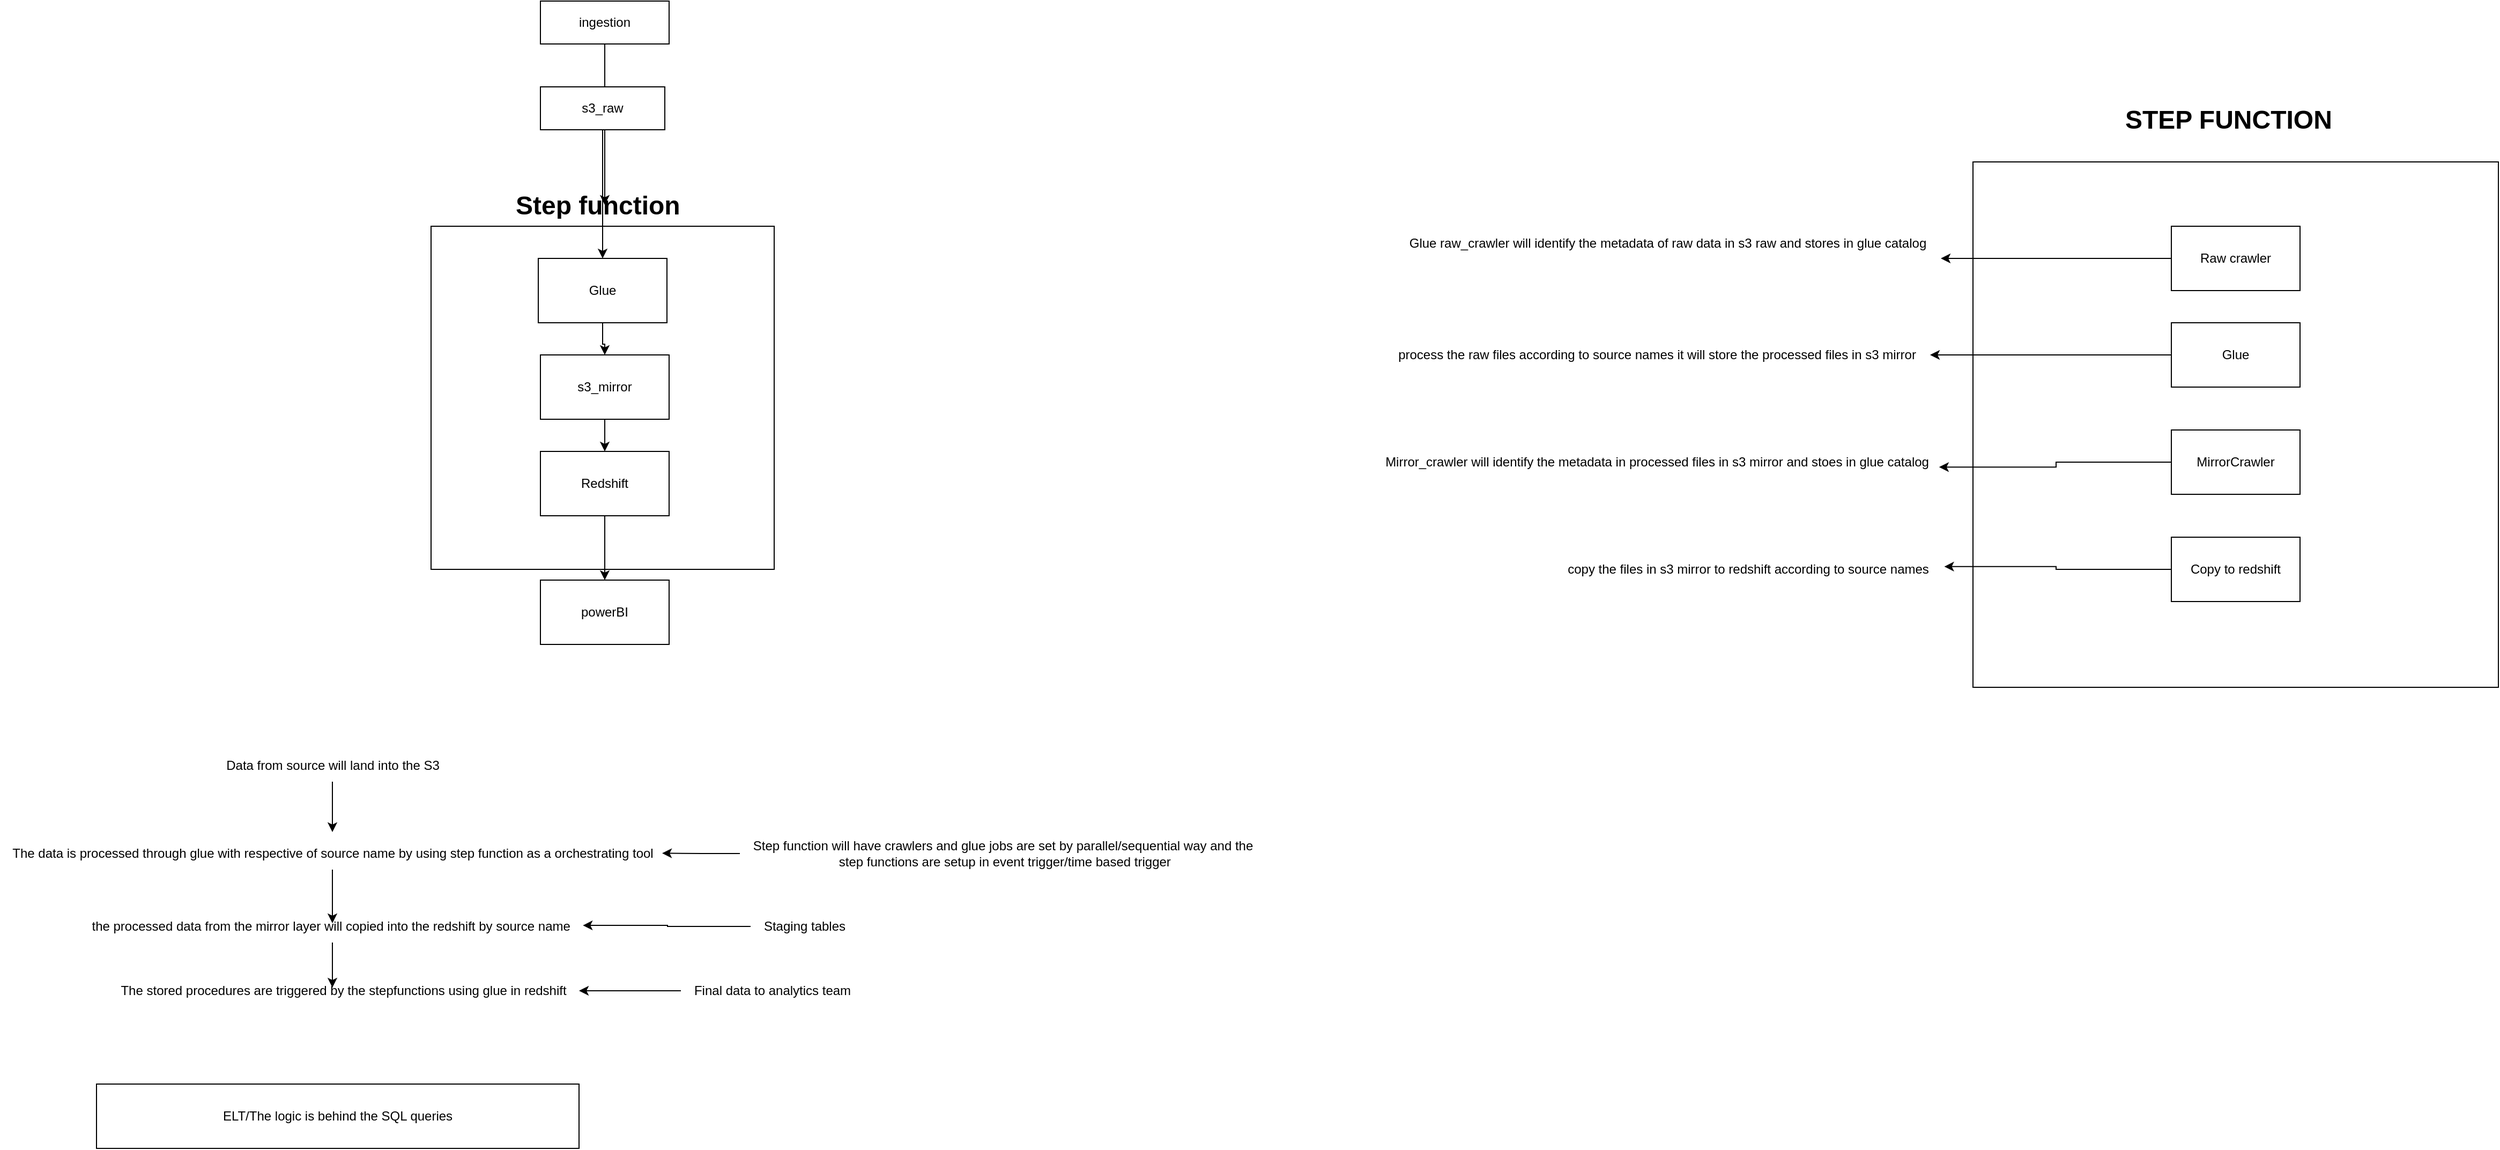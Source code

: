 <mxfile version="28.0.6">
  <diagram name="Page-1" id="Q6oTVFZrfMEef6UHWf9Q">
    <mxGraphModel dx="3432" dy="1405" grid="1" gridSize="10" guides="1" tooltips="1" connect="1" arrows="1" fold="1" page="1" pageScale="1" pageWidth="827" pageHeight="1169" background="light-dark(#ffffff, #171717)" math="0" shadow="0">
      <root>
        <mxCell id="0" />
        <mxCell id="1" parent="0" />
        <mxCell id="WohyFL5UpnvX24KDRhlT-34" value="" style="whiteSpace=wrap;html=1;aspect=fixed;" vertex="1" parent="1">
          <mxGeometry x="252" y="220" width="320" height="320" as="geometry" />
        </mxCell>
        <mxCell id="WohyFL5UpnvX24KDRhlT-2" style="edgeStyle=orthogonalEdgeStyle;rounded=0;orthogonalLoop=1;jettySize=auto;html=1;" edge="1" parent="1" source="WohyFL5UpnvX24KDRhlT-1">
          <mxGeometry relative="1" as="geometry">
            <mxPoint x="414" y="200" as="targetPoint" />
          </mxGeometry>
        </mxCell>
        <mxCell id="WohyFL5UpnvX24KDRhlT-1" value="ingestion" style="rounded=0;whiteSpace=wrap;html=1;" vertex="1" parent="1">
          <mxGeometry x="354" y="10" width="120" height="40" as="geometry" />
        </mxCell>
        <mxCell id="WohyFL5UpnvX24KDRhlT-22" style="edgeStyle=orthogonalEdgeStyle;rounded=0;orthogonalLoop=1;jettySize=auto;html=1;entryX=0.5;entryY=0;entryDx=0;entryDy=0;" edge="1" parent="1" source="WohyFL5UpnvX24KDRhlT-3" target="WohyFL5UpnvX24KDRhlT-20">
          <mxGeometry relative="1" as="geometry" />
        </mxCell>
        <mxCell id="WohyFL5UpnvX24KDRhlT-3" value="s3_raw" style="rounded=0;whiteSpace=wrap;html=1;" vertex="1" parent="1">
          <mxGeometry x="354" y="90" width="116" height="40" as="geometry" />
        </mxCell>
        <mxCell id="WohyFL5UpnvX24KDRhlT-24" style="edgeStyle=orthogonalEdgeStyle;rounded=0;orthogonalLoop=1;jettySize=auto;html=1;" edge="1" parent="1" source="WohyFL5UpnvX24KDRhlT-20" target="WohyFL5UpnvX24KDRhlT-23">
          <mxGeometry relative="1" as="geometry" />
        </mxCell>
        <mxCell id="WohyFL5UpnvX24KDRhlT-20" value="Glue" style="rounded=0;whiteSpace=wrap;html=1;" vertex="1" parent="1">
          <mxGeometry x="352" y="250" width="120" height="60" as="geometry" />
        </mxCell>
        <mxCell id="WohyFL5UpnvX24KDRhlT-28" style="edgeStyle=orthogonalEdgeStyle;rounded=0;orthogonalLoop=1;jettySize=auto;html=1;entryX=0.5;entryY=0;entryDx=0;entryDy=0;" edge="1" parent="1" source="WohyFL5UpnvX24KDRhlT-23" target="WohyFL5UpnvX24KDRhlT-27">
          <mxGeometry relative="1" as="geometry" />
        </mxCell>
        <mxCell id="WohyFL5UpnvX24KDRhlT-23" value="s3_mirror" style="rounded=0;whiteSpace=wrap;html=1;" vertex="1" parent="1">
          <mxGeometry x="354" y="340" width="120" height="60" as="geometry" />
        </mxCell>
        <mxCell id="WohyFL5UpnvX24KDRhlT-36" style="edgeStyle=orthogonalEdgeStyle;rounded=0;orthogonalLoop=1;jettySize=auto;html=1;entryX=0.5;entryY=0;entryDx=0;entryDy=0;" edge="1" parent="1" source="WohyFL5UpnvX24KDRhlT-27" target="WohyFL5UpnvX24KDRhlT-29">
          <mxGeometry relative="1" as="geometry" />
        </mxCell>
        <mxCell id="WohyFL5UpnvX24KDRhlT-27" value="Redshift" style="rounded=0;whiteSpace=wrap;html=1;" vertex="1" parent="1">
          <mxGeometry x="354" y="430" width="120" height="60" as="geometry" />
        </mxCell>
        <mxCell id="WohyFL5UpnvX24KDRhlT-29" value="powerBI" style="rounded=0;whiteSpace=wrap;html=1;" vertex="1" parent="1">
          <mxGeometry x="354" y="550" width="120" height="60" as="geometry" />
        </mxCell>
        <mxCell id="WohyFL5UpnvX24KDRhlT-37" value="&lt;h1 style=&quot;margin-top: 0px;&quot;&gt;Step function&lt;/h1&gt;" style="text;html=1;whiteSpace=wrap;overflow=hidden;rounded=0;" vertex="1" parent="1">
          <mxGeometry x="329" y="180" width="170" height="30" as="geometry" />
        </mxCell>
        <mxCell id="WohyFL5UpnvX24KDRhlT-69" style="edgeStyle=orthogonalEdgeStyle;rounded=0;orthogonalLoop=1;jettySize=auto;html=1;" edge="1" parent="1" source="WohyFL5UpnvX24KDRhlT-68">
          <mxGeometry relative="1" as="geometry">
            <mxPoint x="160" y="785" as="targetPoint" />
          </mxGeometry>
        </mxCell>
        <mxCell id="WohyFL5UpnvX24KDRhlT-68" value="Data from source will land into the S3" style="text;html=1;align=center;verticalAlign=middle;resizable=0;points=[];autosize=1;strokeColor=none;fillColor=none;" vertex="1" parent="1">
          <mxGeometry x="50" y="708" width="220" height="30" as="geometry" />
        </mxCell>
        <mxCell id="WohyFL5UpnvX24KDRhlT-74" style="edgeStyle=orthogonalEdgeStyle;rounded=0;orthogonalLoop=1;jettySize=auto;html=1;" edge="1" parent="1" source="WohyFL5UpnvX24KDRhlT-71">
          <mxGeometry relative="1" as="geometry">
            <mxPoint x="160" y="870" as="targetPoint" />
          </mxGeometry>
        </mxCell>
        <mxCell id="WohyFL5UpnvX24KDRhlT-71" value="The data is processed through glue with respective of source name by using step function as a orchestrating tool" style="text;html=1;align=center;verticalAlign=middle;resizable=0;points=[];autosize=1;strokeColor=none;fillColor=none;" vertex="1" parent="1">
          <mxGeometry x="-150" y="790" width="620" height="30" as="geometry" />
        </mxCell>
        <mxCell id="WohyFL5UpnvX24KDRhlT-72" value="Step function will have crawlers and glue jobs are set by parallel/sequential way and the&lt;br&gt;&amp;nbsp;step functions are setup in event trigger/time based trigger" style="text;html=1;align=center;verticalAlign=middle;resizable=0;points=[];autosize=1;strokeColor=none;fillColor=none;" vertex="1" parent="1">
          <mxGeometry x="540" y="785" width="490" height="40" as="geometry" />
        </mxCell>
        <mxCell id="WohyFL5UpnvX24KDRhlT-73" style="edgeStyle=orthogonalEdgeStyle;rounded=0;orthogonalLoop=1;jettySize=auto;html=1;entryX=0.996;entryY=0.491;entryDx=0;entryDy=0;entryPerimeter=0;" edge="1" parent="1" source="WohyFL5UpnvX24KDRhlT-72" target="WohyFL5UpnvX24KDRhlT-71">
          <mxGeometry relative="1" as="geometry" />
        </mxCell>
        <mxCell id="WohyFL5UpnvX24KDRhlT-76" style="edgeStyle=orthogonalEdgeStyle;rounded=0;orthogonalLoop=1;jettySize=auto;html=1;" edge="1" parent="1" source="WohyFL5UpnvX24KDRhlT-75">
          <mxGeometry relative="1" as="geometry">
            <mxPoint x="160" y="930" as="targetPoint" />
          </mxGeometry>
        </mxCell>
        <mxCell id="WohyFL5UpnvX24KDRhlT-75" value="the processed data from the mirror layer will copied into the redshift by source name&amp;nbsp;" style="text;html=1;align=center;verticalAlign=middle;resizable=0;points=[];autosize=1;strokeColor=none;fillColor=none;" vertex="1" parent="1">
          <mxGeometry x="-75" y="858" width="470" height="30" as="geometry" />
        </mxCell>
        <mxCell id="WohyFL5UpnvX24KDRhlT-77" value="The stored procedures are triggered by the stepfunctions using glue in redshift" style="text;html=1;align=center;verticalAlign=middle;resizable=0;points=[];autosize=1;strokeColor=none;fillColor=none;" vertex="1" parent="1">
          <mxGeometry x="-50" y="918" width="440" height="30" as="geometry" />
        </mxCell>
        <mxCell id="WohyFL5UpnvX24KDRhlT-78" value="Staging tables" style="text;html=1;align=center;verticalAlign=middle;resizable=0;points=[];autosize=1;strokeColor=none;fillColor=none;" vertex="1" parent="1">
          <mxGeometry x="550" y="858" width="100" height="30" as="geometry" />
        </mxCell>
        <mxCell id="WohyFL5UpnvX24KDRhlT-79" style="edgeStyle=orthogonalEdgeStyle;rounded=0;orthogonalLoop=1;jettySize=auto;html=1;entryX=0.997;entryY=0.467;entryDx=0;entryDy=0;entryPerimeter=0;" edge="1" parent="1" source="WohyFL5UpnvX24KDRhlT-78" target="WohyFL5UpnvX24KDRhlT-75">
          <mxGeometry relative="1" as="geometry" />
        </mxCell>
        <mxCell id="WohyFL5UpnvX24KDRhlT-81" style="edgeStyle=orthogonalEdgeStyle;rounded=0;orthogonalLoop=1;jettySize=auto;html=1;" edge="1" parent="1" source="WohyFL5UpnvX24KDRhlT-80" target="WohyFL5UpnvX24KDRhlT-77">
          <mxGeometry relative="1" as="geometry" />
        </mxCell>
        <mxCell id="WohyFL5UpnvX24KDRhlT-80" value="Final data to analytics team" style="text;html=1;align=center;verticalAlign=middle;resizable=0;points=[];autosize=1;strokeColor=none;fillColor=none;" vertex="1" parent="1">
          <mxGeometry x="485" y="918" width="170" height="30" as="geometry" />
        </mxCell>
        <mxCell id="WohyFL5UpnvX24KDRhlT-83" value="ELT/The logic is behind the SQL queries" style="rounded=0;whiteSpace=wrap;html=1;" vertex="1" parent="1">
          <mxGeometry x="-60" y="1020" width="450" height="60" as="geometry" />
        </mxCell>
        <mxCell id="WohyFL5UpnvX24KDRhlT-85" value="Glue raw_crawler will identify the metadata of raw data in s3 raw and stores in glue catalog&lt;div&gt;&lt;br&gt;&lt;div&gt;&amp;nbsp;&amp;nbsp;&lt;/div&gt;&lt;/div&gt;" style="text;html=1;align=center;verticalAlign=middle;resizable=0;points=[];autosize=1;strokeColor=none;fillColor=none;" vertex="1" parent="1">
          <mxGeometry x="1150" y="220" width="510" height="60" as="geometry" />
        </mxCell>
        <mxCell id="WohyFL5UpnvX24KDRhlT-86" value="" style="whiteSpace=wrap;html=1;aspect=fixed;" vertex="1" parent="1">
          <mxGeometry x="1690" y="160" width="490" height="490" as="geometry" />
        </mxCell>
        <mxCell id="WohyFL5UpnvX24KDRhlT-87" style="edgeStyle=orthogonalEdgeStyle;rounded=0;orthogonalLoop=1;jettySize=auto;html=1;" edge="1" parent="1" source="WohyFL5UpnvX24KDRhlT-88" target="WohyFL5UpnvX24KDRhlT-85">
          <mxGeometry relative="1" as="geometry" />
        </mxCell>
        <mxCell id="WohyFL5UpnvX24KDRhlT-88" value="Raw crawler" style="rounded=0;whiteSpace=wrap;html=1;" vertex="1" parent="1">
          <mxGeometry x="1875" y="220" width="120" height="60" as="geometry" />
        </mxCell>
        <mxCell id="WohyFL5UpnvX24KDRhlT-89" style="edgeStyle=orthogonalEdgeStyle;rounded=0;orthogonalLoop=1;jettySize=auto;html=1;" edge="1" parent="1" source="WohyFL5UpnvX24KDRhlT-90" target="WohyFL5UpnvX24KDRhlT-96">
          <mxGeometry relative="1" as="geometry" />
        </mxCell>
        <mxCell id="WohyFL5UpnvX24KDRhlT-90" value="Glue" style="rounded=0;whiteSpace=wrap;html=1;" vertex="1" parent="1">
          <mxGeometry x="1875" y="310" width="120" height="60" as="geometry" />
        </mxCell>
        <mxCell id="WohyFL5UpnvX24KDRhlT-91" value="MirrorCrawler" style="rounded=0;whiteSpace=wrap;html=1;" vertex="1" parent="1">
          <mxGeometry x="1875" y="410" width="120" height="60" as="geometry" />
        </mxCell>
        <mxCell id="WohyFL5UpnvX24KDRhlT-92" style="edgeStyle=orthogonalEdgeStyle;rounded=0;orthogonalLoop=1;jettySize=auto;html=1;entryX=1.009;entryY=0.413;entryDx=0;entryDy=0;entryPerimeter=0;" edge="1" parent="1" source="WohyFL5UpnvX24KDRhlT-93" target="WohyFL5UpnvX24KDRhlT-95">
          <mxGeometry relative="1" as="geometry">
            <mxPoint x="1650" y="540" as="targetPoint" />
          </mxGeometry>
        </mxCell>
        <mxCell id="WohyFL5UpnvX24KDRhlT-93" value="Copy to redshift" style="rounded=0;whiteSpace=wrap;html=1;" vertex="1" parent="1">
          <mxGeometry x="1875" y="510" width="120" height="60" as="geometry" />
        </mxCell>
        <mxCell id="WohyFL5UpnvX24KDRhlT-94" value="Mirror_crawler will identify the metadata in processed files in s3 mirror and stoes in glue catalog" style="text;html=1;align=center;verticalAlign=middle;resizable=0;points=[];autosize=1;strokeColor=none;fillColor=none;" vertex="1" parent="1">
          <mxGeometry x="1130" y="425" width="530" height="30" as="geometry" />
        </mxCell>
        <mxCell id="WohyFL5UpnvX24KDRhlT-95" value="copy the files in s3 mirror to redshift according to source names" style="text;html=1;align=center;verticalAlign=middle;resizable=0;points=[];autosize=1;strokeColor=none;fillColor=none;" vertex="1" parent="1">
          <mxGeometry x="1300" y="525" width="360" height="30" as="geometry" />
        </mxCell>
        <mxCell id="WohyFL5UpnvX24KDRhlT-96" value="process the raw files according to source names it will store the processed files in s3 mirror" style="text;html=1;align=center;verticalAlign=middle;resizable=0;points=[];autosize=1;strokeColor=none;fillColor=none;" vertex="1" parent="1">
          <mxGeometry x="1140" y="325" width="510" height="30" as="geometry" />
        </mxCell>
        <mxCell id="WohyFL5UpnvX24KDRhlT-97" style="edgeStyle=orthogonalEdgeStyle;rounded=0;orthogonalLoop=1;jettySize=auto;html=1;entryX=0.997;entryY=0.653;entryDx=0;entryDy=0;entryPerimeter=0;" edge="1" parent="1" source="WohyFL5UpnvX24KDRhlT-91" target="WohyFL5UpnvX24KDRhlT-94">
          <mxGeometry relative="1" as="geometry" />
        </mxCell>
        <mxCell id="WohyFL5UpnvX24KDRhlT-98" value="&lt;h1 style=&quot;margin-top: 0px;&quot;&gt;STEP FUNCTION&lt;/h1&gt;" style="text;html=1;whiteSpace=wrap;overflow=hidden;rounded=0;" vertex="1" parent="1">
          <mxGeometry x="1830" y="100" width="240" height="50" as="geometry" />
        </mxCell>
      </root>
    </mxGraphModel>
  </diagram>
</mxfile>
